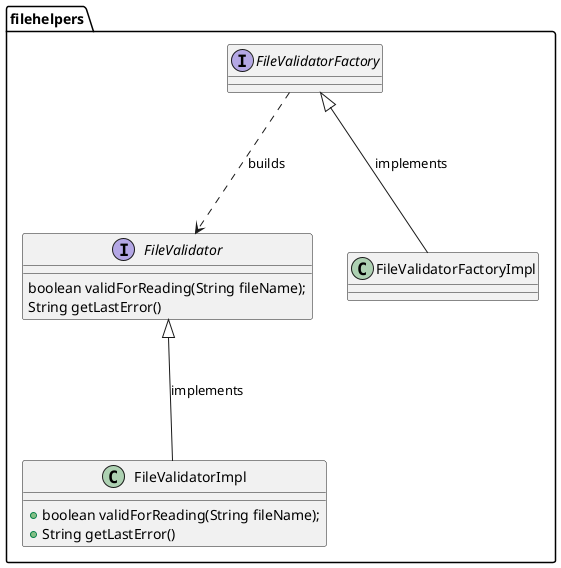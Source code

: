 @startuml


package filehelpers {

interface FileValidator {
boolean validForReading(String fileName);
String getLastError()
}


class FileValidatorImpl {
+boolean validForReading(String fileName);
+String getLastError()
}


interface FileValidatorFactory {
}

class FileValidatorFactoryImpl {
}


FileValidator <|--- FileValidatorImpl : implements
FileValidatorFactory <|--- FileValidatorFactoryImpl : implements

FileValidatorFactory ...> FileValidator : builds

}

@enduml
